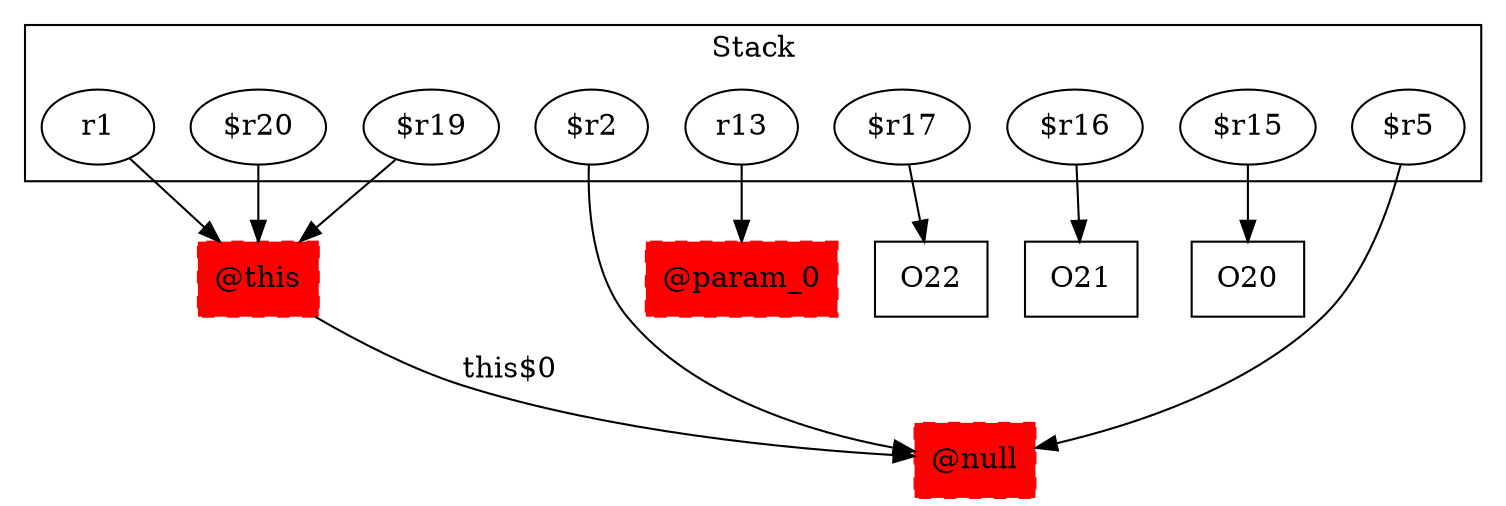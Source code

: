 digraph sample {
  rankDir="LR";
  subgraph cluster_0 {
    label="Stack"
    "r1"; "$r20"; "$r2"; "r13"; "$r17"; "$r16"; "$r15"; "$r5"; "$r19"; 
  }
  "r1" -> { "@this"[shape=box]};
  "$r20" -> { "@this"[shape=box]};
  "$r2" -> { "@null"[shape=box]};
  "r13" -> { "@param_0"[shape=box]};
  "$r17" -> { O22[shape=box]};
  "$r16" -> { O21[shape=box]};
  "$r15" -> { O20[shape=box]};
  "$r5" -> { "@null"[shape=box]};
  "$r19" -> { "@this"[shape=box]};
  "@null"[shape=box, style="filled,dashed"];
  "@this" -> "@null"[label="this$0", weight="0.2"]
  "@this"[shape=box, style="filled,dashed"];
  "@param_0"[shape=box, style="filled,dashed"];
  "@null"[color="red"];
  "@this"[color="red"];
  "@param_0"[color="red"];
}
